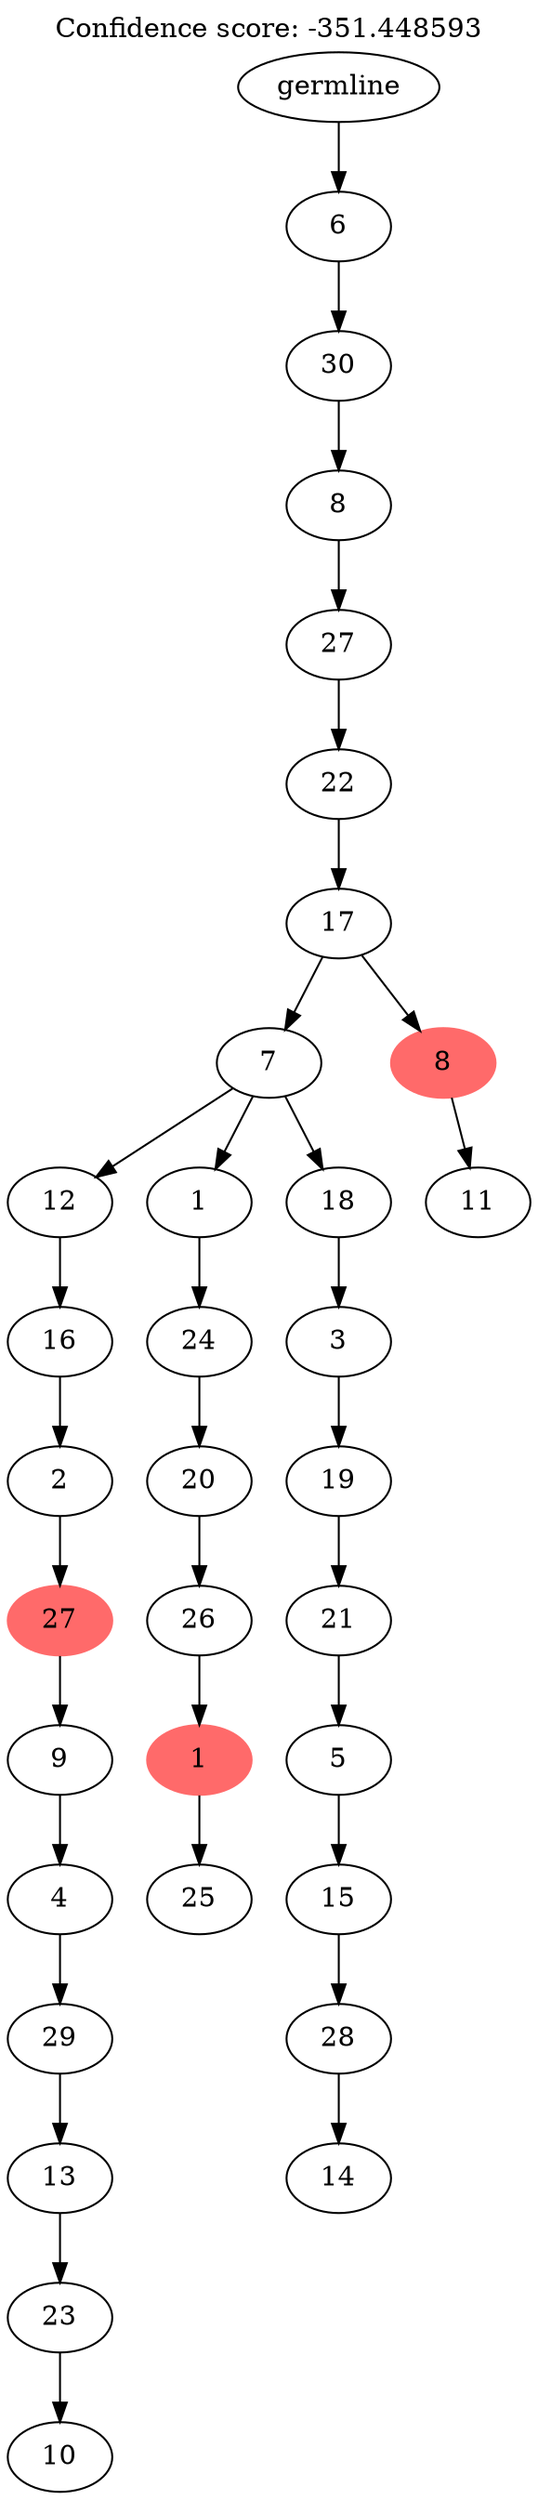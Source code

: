 digraph g {
	"32" -> "33";
	"33" [label="10"];
	"31" -> "32";
	"32" [label="23"];
	"30" -> "31";
	"31" [label="13"];
	"29" -> "30";
	"30" [label="29"];
	"28" -> "29";
	"29" [label="4"];
	"27" -> "28";
	"28" [label="9"];
	"26" -> "27";
	"27" [color=indianred1, style=filled, label="27"];
	"25" -> "26";
	"26" [label="2"];
	"24" -> "25";
	"25" [label="16"];
	"22" -> "23";
	"23" [label="25"];
	"21" -> "22";
	"22" [color=indianred1, style=filled, label="1"];
	"20" -> "21";
	"21" [label="26"];
	"19" -> "20";
	"20" [label="20"];
	"18" -> "19";
	"19" [label="24"];
	"16" -> "17";
	"17" [label="14"];
	"15" -> "16";
	"16" [label="28"];
	"14" -> "15";
	"15" [label="15"];
	"13" -> "14";
	"14" [label="5"];
	"12" -> "13";
	"13" [label="21"];
	"11" -> "12";
	"12" [label="19"];
	"10" -> "11";
	"11" [label="3"];
	"9" -> "10";
	"10" [label="18"];
	"9" -> "18";
	"18" [label="1"];
	"9" -> "24";
	"24" [label="12"];
	"7" -> "8";
	"8" [label="11"];
	"6" -> "7";
	"7" [color=indianred1, style=filled, label="8"];
	"6" -> "9";
	"9" [label="7"];
	"5" -> "6";
	"6" [label="17"];
	"4" -> "5";
	"5" [label="22"];
	"3" -> "4";
	"4" [label="27"];
	"2" -> "3";
	"3" [label="8"];
	"1" -> "2";
	"2" [label="30"];
	"0" -> "1";
	"1" [label="6"];
	"0" [label="germline"];
	labelloc="t";
	label="Confidence score: -351.448593";
}
